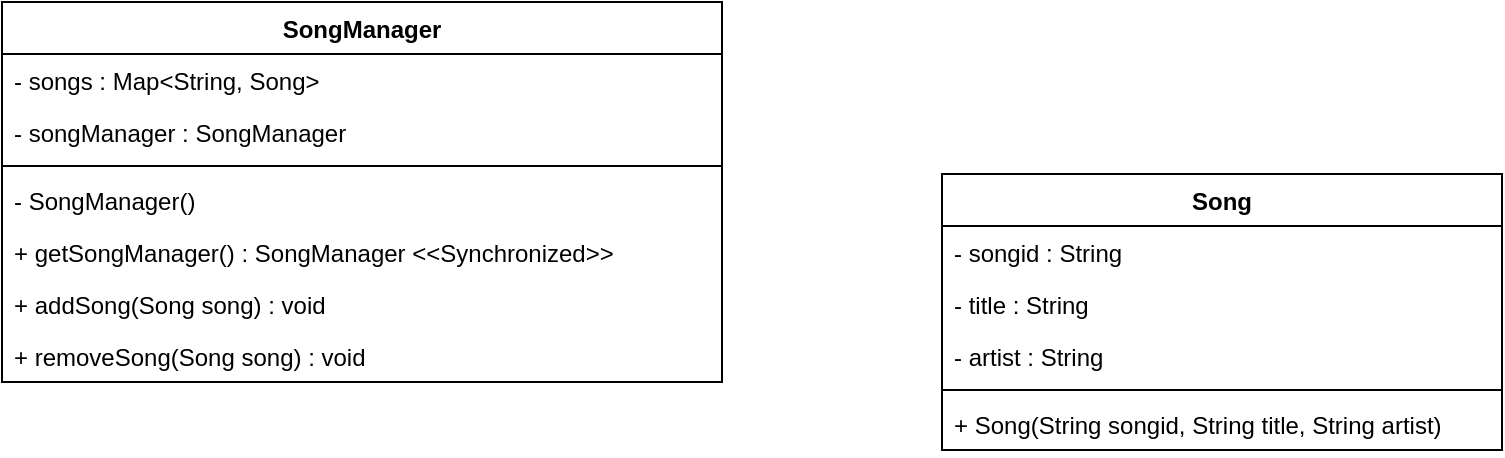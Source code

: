 <mxfile version="24.4.0" type="github">
  <diagram id="C5RBs43oDa-KdzZeNtuy" name="Page-1">
    <mxGraphModel dx="840" dy="455" grid="1" gridSize="10" guides="1" tooltips="1" connect="1" arrows="1" fold="1" page="1" pageScale="1" pageWidth="827" pageHeight="1169" math="0" shadow="0">
      <root>
        <mxCell id="WIyWlLk6GJQsqaUBKTNV-0" />
        <mxCell id="WIyWlLk6GJQsqaUBKTNV-1" parent="WIyWlLk6GJQsqaUBKTNV-0" />
        <mxCell id="frvDrr0pJqZpdnAmFcBf-1" value="Song" style="swimlane;fontStyle=1;align=center;verticalAlign=top;childLayout=stackLayout;horizontal=1;startSize=26;horizontalStack=0;resizeParent=1;resizeParentMax=0;resizeLast=0;collapsible=1;marginBottom=0;whiteSpace=wrap;html=1;" vertex="1" parent="WIyWlLk6GJQsqaUBKTNV-1">
          <mxGeometry x="530" y="166" width="280" height="138" as="geometry" />
        </mxCell>
        <mxCell id="frvDrr0pJqZpdnAmFcBf-2" value="- songid : String" style="text;strokeColor=none;fillColor=none;align=left;verticalAlign=top;spacingLeft=4;spacingRight=4;overflow=hidden;rotatable=0;points=[[0,0.5],[1,0.5]];portConstraint=eastwest;whiteSpace=wrap;html=1;" vertex="1" parent="frvDrr0pJqZpdnAmFcBf-1">
          <mxGeometry y="26" width="280" height="26" as="geometry" />
        </mxCell>
        <mxCell id="frvDrr0pJqZpdnAmFcBf-6" value="- title : String" style="text;strokeColor=none;fillColor=none;align=left;verticalAlign=top;spacingLeft=4;spacingRight=4;overflow=hidden;rotatable=0;points=[[0,0.5],[1,0.5]];portConstraint=eastwest;whiteSpace=wrap;html=1;" vertex="1" parent="frvDrr0pJqZpdnAmFcBf-1">
          <mxGeometry y="52" width="280" height="26" as="geometry" />
        </mxCell>
        <mxCell id="frvDrr0pJqZpdnAmFcBf-7" value="- artist : String" style="text;strokeColor=none;fillColor=none;align=left;verticalAlign=top;spacingLeft=4;spacingRight=4;overflow=hidden;rotatable=0;points=[[0,0.5],[1,0.5]];portConstraint=eastwest;whiteSpace=wrap;html=1;" vertex="1" parent="frvDrr0pJqZpdnAmFcBf-1">
          <mxGeometry y="78" width="280" height="26" as="geometry" />
        </mxCell>
        <mxCell id="frvDrr0pJqZpdnAmFcBf-3" value="" style="line;strokeWidth=1;fillColor=none;align=left;verticalAlign=middle;spacingTop=-1;spacingLeft=3;spacingRight=3;rotatable=0;labelPosition=right;points=[];portConstraint=eastwest;strokeColor=inherit;" vertex="1" parent="frvDrr0pJqZpdnAmFcBf-1">
          <mxGeometry y="104" width="280" height="8" as="geometry" />
        </mxCell>
        <mxCell id="frvDrr0pJqZpdnAmFcBf-4" value="+ Song(String songid, String title, String artist)" style="text;strokeColor=none;fillColor=none;align=left;verticalAlign=top;spacingLeft=4;spacingRight=4;overflow=hidden;rotatable=0;points=[[0,0.5],[1,0.5]];portConstraint=eastwest;whiteSpace=wrap;html=1;" vertex="1" parent="frvDrr0pJqZpdnAmFcBf-1">
          <mxGeometry y="112" width="280" height="26" as="geometry" />
        </mxCell>
        <mxCell id="frvDrr0pJqZpdnAmFcBf-10" value="SongManager" style="swimlane;fontStyle=1;align=center;verticalAlign=top;childLayout=stackLayout;horizontal=1;startSize=26;horizontalStack=0;resizeParent=1;resizeParentMax=0;resizeLast=0;collapsible=1;marginBottom=0;whiteSpace=wrap;html=1;" vertex="1" parent="WIyWlLk6GJQsqaUBKTNV-1">
          <mxGeometry x="60" y="80" width="360" height="190" as="geometry" />
        </mxCell>
        <mxCell id="frvDrr0pJqZpdnAmFcBf-11" value="- songs : Map&amp;lt;String, Song&amp;gt;" style="text;strokeColor=none;fillColor=none;align=left;verticalAlign=top;spacingLeft=4;spacingRight=4;overflow=hidden;rotatable=0;points=[[0,0.5],[1,0.5]];portConstraint=eastwest;whiteSpace=wrap;html=1;" vertex="1" parent="frvDrr0pJqZpdnAmFcBf-10">
          <mxGeometry y="26" width="360" height="26" as="geometry" />
        </mxCell>
        <mxCell id="frvDrr0pJqZpdnAmFcBf-14" value="- songManager : SongManager" style="text;strokeColor=none;fillColor=none;align=left;verticalAlign=top;spacingLeft=4;spacingRight=4;overflow=hidden;rotatable=0;points=[[0,0.5],[1,0.5]];portConstraint=eastwest;whiteSpace=wrap;html=1;" vertex="1" parent="frvDrr0pJqZpdnAmFcBf-10">
          <mxGeometry y="52" width="360" height="26" as="geometry" />
        </mxCell>
        <mxCell id="frvDrr0pJqZpdnAmFcBf-12" value="" style="line;strokeWidth=1;fillColor=none;align=left;verticalAlign=middle;spacingTop=-1;spacingLeft=3;spacingRight=3;rotatable=0;labelPosition=right;points=[];portConstraint=eastwest;strokeColor=inherit;" vertex="1" parent="frvDrr0pJqZpdnAmFcBf-10">
          <mxGeometry y="78" width="360" height="8" as="geometry" />
        </mxCell>
        <mxCell id="frvDrr0pJqZpdnAmFcBf-13" value="- SongManager()" style="text;strokeColor=none;fillColor=none;align=left;verticalAlign=top;spacingLeft=4;spacingRight=4;overflow=hidden;rotatable=0;points=[[0,0.5],[1,0.5]];portConstraint=eastwest;whiteSpace=wrap;html=1;" vertex="1" parent="frvDrr0pJqZpdnAmFcBf-10">
          <mxGeometry y="86" width="360" height="26" as="geometry" />
        </mxCell>
        <mxCell id="frvDrr0pJqZpdnAmFcBf-16" value="+ getSongManager() : SongManager &amp;lt;&amp;lt;Synchronized&amp;gt;&amp;gt;" style="text;strokeColor=none;fillColor=none;align=left;verticalAlign=top;spacingLeft=4;spacingRight=4;overflow=hidden;rotatable=0;points=[[0,0.5],[1,0.5]];portConstraint=eastwest;whiteSpace=wrap;html=1;" vertex="1" parent="frvDrr0pJqZpdnAmFcBf-10">
          <mxGeometry y="112" width="360" height="26" as="geometry" />
        </mxCell>
        <mxCell id="frvDrr0pJqZpdnAmFcBf-22" value="+ addSong(Song song) : void" style="text;strokeColor=none;fillColor=none;align=left;verticalAlign=top;spacingLeft=4;spacingRight=4;overflow=hidden;rotatable=0;points=[[0,0.5],[1,0.5]];portConstraint=eastwest;whiteSpace=wrap;html=1;" vertex="1" parent="frvDrr0pJqZpdnAmFcBf-10">
          <mxGeometry y="138" width="360" height="26" as="geometry" />
        </mxCell>
        <mxCell id="frvDrr0pJqZpdnAmFcBf-23" value="+ removeSong(Song song) : void" style="text;strokeColor=none;fillColor=none;align=left;verticalAlign=top;spacingLeft=4;spacingRight=4;overflow=hidden;rotatable=0;points=[[0,0.5],[1,0.5]];portConstraint=eastwest;whiteSpace=wrap;html=1;" vertex="1" parent="frvDrr0pJqZpdnAmFcBf-10">
          <mxGeometry y="164" width="360" height="26" as="geometry" />
        </mxCell>
      </root>
    </mxGraphModel>
  </diagram>
</mxfile>
